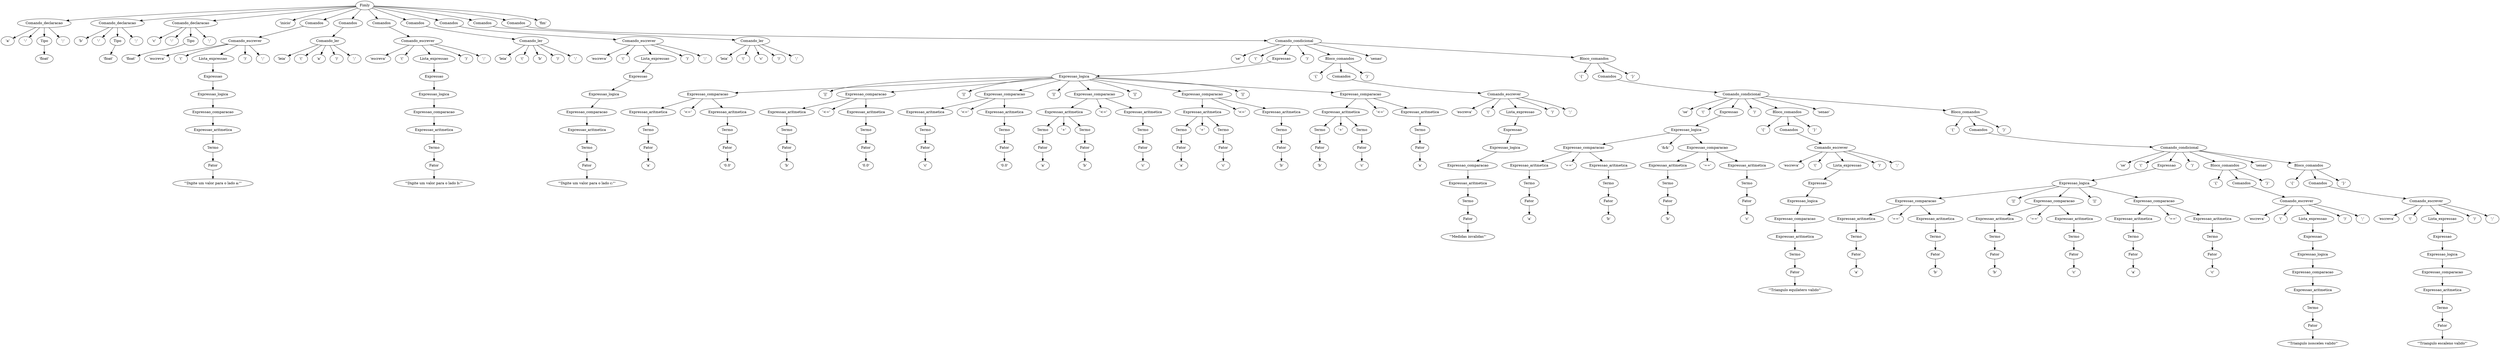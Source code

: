 digraph G {
n0 [label="Fimly"];
n1 [label="Comando_declaracao"];
n2 [label="'a'"];
n1 -> n2;
n3 [label="':'"];
n1 -> n3;
n4 [label="Tipo"];
n5 [label="'float'"];
n4 -> n5;
n1 -> n4;
n6 [label="';'"];
n1 -> n6;
n0 -> n1;
n7 [label="Comando_declaracao"];
n8 [label="'b'"];
n7 -> n8;
n9 [label="':'"];
n7 -> n9;
n10 [label="Tipo"];
n11 [label="'float'"];
n10 -> n11;
n7 -> n10;
n12 [label="';'"];
n7 -> n12;
n0 -> n7;
n13 [label="Comando_declaracao"];
n14 [label="'c'"];
n13 -> n14;
n15 [label="':'"];
n13 -> n15;
n16 [label="Tipo"];
n17 [label="'float'"];
n16 -> n17;
n13 -> n16;
n18 [label="';'"];
n13 -> n18;
n0 -> n13;
n19 [label="'inicio'"];
n0 -> n19;
n20 [label="Comandos"];
n21 [label="Comando_escrever"];
n22 [label="'escreva'"];
n21 -> n22;
n23 [label="'('"];
n21 -> n23;
n24 [label="Lista_expressao"];
n25 [label="Expressao"];
n26 [label="Expressao_logica"];
n27 [label="Expressao_comparacao"];
n28 [label="Expressao_aritmetica"];
n29 [label="Termo"];
n30 [label="Fator"];
n31 [label="'\"Digite um valor para o lado a:\"'"];
n30 -> n31;
n29 -> n30;
n28 -> n29;
n27 -> n28;
n26 -> n27;
n25 -> n26;
n24 -> n25;
n21 -> n24;
n32 [label="')'"];
n21 -> n32;
n33 [label="';'"];
n21 -> n33;
n20 -> n21;
n0 -> n20;
n34 [label="Comandos"];
n35 [label="Comando_ler"];
n36 [label="'leia'"];
n35 -> n36;
n37 [label="'('"];
n35 -> n37;
n38 [label="'a'"];
n35 -> n38;
n39 [label="')'"];
n35 -> n39;
n40 [label="';'"];
n35 -> n40;
n34 -> n35;
n0 -> n34;
n41 [label="Comandos"];
n42 [label="Comando_escrever"];
n43 [label="'escreva'"];
n42 -> n43;
n44 [label="'('"];
n42 -> n44;
n45 [label="Lista_expressao"];
n46 [label="Expressao"];
n47 [label="Expressao_logica"];
n48 [label="Expressao_comparacao"];
n49 [label="Expressao_aritmetica"];
n50 [label="Termo"];
n51 [label="Fator"];
n52 [label="'\"Digite um valor para o lado b:\"'"];
n51 -> n52;
n50 -> n51;
n49 -> n50;
n48 -> n49;
n47 -> n48;
n46 -> n47;
n45 -> n46;
n42 -> n45;
n53 [label="')'"];
n42 -> n53;
n54 [label="';'"];
n42 -> n54;
n41 -> n42;
n0 -> n41;
n55 [label="Comandos"];
n56 [label="Comando_ler"];
n57 [label="'leia'"];
n56 -> n57;
n58 [label="'('"];
n56 -> n58;
n59 [label="'b'"];
n56 -> n59;
n60 [label="')'"];
n56 -> n60;
n61 [label="';'"];
n56 -> n61;
n55 -> n56;
n0 -> n55;
n62 [label="Comandos"];
n63 [label="Comando_escrever"];
n64 [label="'escreva'"];
n63 -> n64;
n65 [label="'('"];
n63 -> n65;
n66 [label="Lista_expressao"];
n67 [label="Expressao"];
n68 [label="Expressao_logica"];
n69 [label="Expressao_comparacao"];
n70 [label="Expressao_aritmetica"];
n71 [label="Termo"];
n72 [label="Fator"];
n73 [label="'\"Digite um valor para o lado c:\"'"];
n72 -> n73;
n71 -> n72;
n70 -> n71;
n69 -> n70;
n68 -> n69;
n67 -> n68;
n66 -> n67;
n63 -> n66;
n74 [label="')'"];
n63 -> n74;
n75 [label="';'"];
n63 -> n75;
n62 -> n63;
n0 -> n62;
n76 [label="Comandos"];
n77 [label="Comando_ler"];
n78 [label="'leia'"];
n77 -> n78;
n79 [label="'('"];
n77 -> n79;
n80 [label="'c'"];
n77 -> n80;
n81 [label="')'"];
n77 -> n81;
n82 [label="';'"];
n77 -> n82;
n76 -> n77;
n0 -> n76;
n83 [label="Comandos"];
n84 [label="Comando_condicional"];
n85 [label="'se'"];
n84 -> n85;
n86 [label="'('"];
n84 -> n86;
n87 [label="Expressao"];
n88 [label="Expressao_logica"];
n89 [label="Expressao_comparacao"];
n90 [label="Expressao_aritmetica"];
n91 [label="Termo"];
n92 [label="Fator"];
n93 [label="'a'"];
n92 -> n93;
n91 -> n92;
n90 -> n91;
n89 -> n90;
n94 [label="'<='"];
n89 -> n94;
n95 [label="Expressao_aritmetica"];
n96 [label="Termo"];
n97 [label="Fator"];
n98 [label="'0.0'"];
n97 -> n98;
n96 -> n97;
n95 -> n96;
n89 -> n95;
n88 -> n89;
n99 [label="'||'"];
n88 -> n99;
n100 [label="Expressao_comparacao"];
n101 [label="Expressao_aritmetica"];
n102 [label="Termo"];
n103 [label="Fator"];
n104 [label="'b'"];
n103 -> n104;
n102 -> n103;
n101 -> n102;
n100 -> n101;
n105 [label="'<='"];
n100 -> n105;
n106 [label="Expressao_aritmetica"];
n107 [label="Termo"];
n108 [label="Fator"];
n109 [label="'0.0'"];
n108 -> n109;
n107 -> n108;
n106 -> n107;
n100 -> n106;
n88 -> n100;
n110 [label="'||'"];
n88 -> n110;
n111 [label="Expressao_comparacao"];
n112 [label="Expressao_aritmetica"];
n113 [label="Termo"];
n114 [label="Fator"];
n115 [label="'c'"];
n114 -> n115;
n113 -> n114;
n112 -> n113;
n111 -> n112;
n116 [label="'<='"];
n111 -> n116;
n117 [label="Expressao_aritmetica"];
n118 [label="Termo"];
n119 [label="Fator"];
n120 [label="'0.0'"];
n119 -> n120;
n118 -> n119;
n117 -> n118;
n111 -> n117;
n88 -> n111;
n121 [label="'||'"];
n88 -> n121;
n122 [label="Expressao_comparacao"];
n123 [label="Expressao_aritmetica"];
n124 [label="Termo"];
n125 [label="Fator"];
n126 [label="'a'"];
n125 -> n126;
n124 -> n125;
n123 -> n124;
n127 [label="'+'"];
n123 -> n127;
n128 [label="Termo"];
n129 [label="Fator"];
n130 [label="'b'"];
n129 -> n130;
n128 -> n129;
n123 -> n128;
n122 -> n123;
n131 [label="'<='"];
n122 -> n131;
n132 [label="Expressao_aritmetica"];
n133 [label="Termo"];
n134 [label="Fator"];
n135 [label="'c'"];
n134 -> n135;
n133 -> n134;
n132 -> n133;
n122 -> n132;
n88 -> n122;
n136 [label="'||'"];
n88 -> n136;
n137 [label="Expressao_comparacao"];
n138 [label="Expressao_aritmetica"];
n139 [label="Termo"];
n140 [label="Fator"];
n141 [label="'a'"];
n140 -> n141;
n139 -> n140;
n138 -> n139;
n142 [label="'+'"];
n138 -> n142;
n143 [label="Termo"];
n144 [label="Fator"];
n145 [label="'c'"];
n144 -> n145;
n143 -> n144;
n138 -> n143;
n137 -> n138;
n146 [label="'<='"];
n137 -> n146;
n147 [label="Expressao_aritmetica"];
n148 [label="Termo"];
n149 [label="Fator"];
n150 [label="'b'"];
n149 -> n150;
n148 -> n149;
n147 -> n148;
n137 -> n147;
n88 -> n137;
n151 [label="'||'"];
n88 -> n151;
n152 [label="Expressao_comparacao"];
n153 [label="Expressao_aritmetica"];
n154 [label="Termo"];
n155 [label="Fator"];
n156 [label="'b'"];
n155 -> n156;
n154 -> n155;
n153 -> n154;
n157 [label="'+'"];
n153 -> n157;
n158 [label="Termo"];
n159 [label="Fator"];
n160 [label="'c'"];
n159 -> n160;
n158 -> n159;
n153 -> n158;
n152 -> n153;
n161 [label="'<='"];
n152 -> n161;
n162 [label="Expressao_aritmetica"];
n163 [label="Termo"];
n164 [label="Fator"];
n165 [label="'a'"];
n164 -> n165;
n163 -> n164;
n162 -> n163;
n152 -> n162;
n88 -> n152;
n87 -> n88;
n84 -> n87;
n166 [label="')'"];
n84 -> n166;
n167 [label="Bloco_comandos"];
n168 [label="'{'"];
n167 -> n168;
n169 [label="Comandos"];
n170 [label="Comando_escrever"];
n171 [label="'escreva'"];
n170 -> n171;
n172 [label="'('"];
n170 -> n172;
n173 [label="Lista_expressao"];
n174 [label="Expressao"];
n175 [label="Expressao_logica"];
n176 [label="Expressao_comparacao"];
n177 [label="Expressao_aritmetica"];
n178 [label="Termo"];
n179 [label="Fator"];
n180 [label="'\"Medidas invalidas\"'"];
n179 -> n180;
n178 -> n179;
n177 -> n178;
n176 -> n177;
n175 -> n176;
n174 -> n175;
n173 -> n174;
n170 -> n173;
n181 [label="')'"];
n170 -> n181;
n182 [label="';'"];
n170 -> n182;
n169 -> n170;
n167 -> n169;
n183 [label="'}'"];
n167 -> n183;
n84 -> n167;
n184 [label="'senao'"];
n84 -> n184;
n185 [label="Bloco_comandos"];
n186 [label="'{'"];
n185 -> n186;
n187 [label="Comandos"];
n188 [label="Comando_condicional"];
n189 [label="'se'"];
n188 -> n189;
n190 [label="'('"];
n188 -> n190;
n191 [label="Expressao"];
n192 [label="Expressao_logica"];
n193 [label="Expressao_comparacao"];
n194 [label="Expressao_aritmetica"];
n195 [label="Termo"];
n196 [label="Fator"];
n197 [label="'a'"];
n196 -> n197;
n195 -> n196;
n194 -> n195;
n193 -> n194;
n198 [label="'=='"];
n193 -> n198;
n199 [label="Expressao_aritmetica"];
n200 [label="Termo"];
n201 [label="Fator"];
n202 [label="'b'"];
n201 -> n202;
n200 -> n201;
n199 -> n200;
n193 -> n199;
n192 -> n193;
n203 [label="'&&'"];
n192 -> n203;
n204 [label="Expressao_comparacao"];
n205 [label="Expressao_aritmetica"];
n206 [label="Termo"];
n207 [label="Fator"];
n208 [label="'b'"];
n207 -> n208;
n206 -> n207;
n205 -> n206;
n204 -> n205;
n209 [label="'=='"];
n204 -> n209;
n210 [label="Expressao_aritmetica"];
n211 [label="Termo"];
n212 [label="Fator"];
n213 [label="'c'"];
n212 -> n213;
n211 -> n212;
n210 -> n211;
n204 -> n210;
n192 -> n204;
n191 -> n192;
n188 -> n191;
n214 [label="')'"];
n188 -> n214;
n215 [label="Bloco_comandos"];
n216 [label="'{'"];
n215 -> n216;
n217 [label="Comandos"];
n218 [label="Comando_escrever"];
n219 [label="'escreva'"];
n218 -> n219;
n220 [label="'('"];
n218 -> n220;
n221 [label="Lista_expressao"];
n222 [label="Expressao"];
n223 [label="Expressao_logica"];
n224 [label="Expressao_comparacao"];
n225 [label="Expressao_aritmetica"];
n226 [label="Termo"];
n227 [label="Fator"];
n228 [label="'\"Triangulo equilatero valido\"'"];
n227 -> n228;
n226 -> n227;
n225 -> n226;
n224 -> n225;
n223 -> n224;
n222 -> n223;
n221 -> n222;
n218 -> n221;
n229 [label="')'"];
n218 -> n229;
n230 [label="';'"];
n218 -> n230;
n217 -> n218;
n215 -> n217;
n231 [label="'}'"];
n215 -> n231;
n188 -> n215;
n232 [label="'senao'"];
n188 -> n232;
n233 [label="Bloco_comandos"];
n234 [label="'{'"];
n233 -> n234;
n235 [label="Comandos"];
n236 [label="Comando_condicional"];
n237 [label="'se'"];
n236 -> n237;
n238 [label="'('"];
n236 -> n238;
n239 [label="Expressao"];
n240 [label="Expressao_logica"];
n241 [label="Expressao_comparacao"];
n242 [label="Expressao_aritmetica"];
n243 [label="Termo"];
n244 [label="Fator"];
n245 [label="'a'"];
n244 -> n245;
n243 -> n244;
n242 -> n243;
n241 -> n242;
n246 [label="'=='"];
n241 -> n246;
n247 [label="Expressao_aritmetica"];
n248 [label="Termo"];
n249 [label="Fator"];
n250 [label="'b'"];
n249 -> n250;
n248 -> n249;
n247 -> n248;
n241 -> n247;
n240 -> n241;
n251 [label="'||'"];
n240 -> n251;
n252 [label="Expressao_comparacao"];
n253 [label="Expressao_aritmetica"];
n254 [label="Termo"];
n255 [label="Fator"];
n256 [label="'b'"];
n255 -> n256;
n254 -> n255;
n253 -> n254;
n252 -> n253;
n257 [label="'=='"];
n252 -> n257;
n258 [label="Expressao_aritmetica"];
n259 [label="Termo"];
n260 [label="Fator"];
n261 [label="'c'"];
n260 -> n261;
n259 -> n260;
n258 -> n259;
n252 -> n258;
n240 -> n252;
n262 [label="'||'"];
n240 -> n262;
n263 [label="Expressao_comparacao"];
n264 [label="Expressao_aritmetica"];
n265 [label="Termo"];
n266 [label="Fator"];
n267 [label="'a'"];
n266 -> n267;
n265 -> n266;
n264 -> n265;
n263 -> n264;
n268 [label="'=='"];
n263 -> n268;
n269 [label="Expressao_aritmetica"];
n270 [label="Termo"];
n271 [label="Fator"];
n272 [label="'c'"];
n271 -> n272;
n270 -> n271;
n269 -> n270;
n263 -> n269;
n240 -> n263;
n239 -> n240;
n236 -> n239;
n273 [label="')'"];
n236 -> n273;
n274 [label="Bloco_comandos"];
n275 [label="'{'"];
n274 -> n275;
n276 [label="Comandos"];
n277 [label="Comando_escrever"];
n278 [label="'escreva'"];
n277 -> n278;
n279 [label="'('"];
n277 -> n279;
n280 [label="Lista_expressao"];
n281 [label="Expressao"];
n282 [label="Expressao_logica"];
n283 [label="Expressao_comparacao"];
n284 [label="Expressao_aritmetica"];
n285 [label="Termo"];
n286 [label="Fator"];
n287 [label="'\"Triangulo isosceles valido\"'"];
n286 -> n287;
n285 -> n286;
n284 -> n285;
n283 -> n284;
n282 -> n283;
n281 -> n282;
n280 -> n281;
n277 -> n280;
n288 [label="')'"];
n277 -> n288;
n289 [label="';'"];
n277 -> n289;
n276 -> n277;
n274 -> n276;
n290 [label="'}'"];
n274 -> n290;
n236 -> n274;
n291 [label="'senao'"];
n236 -> n291;
n292 [label="Bloco_comandos"];
n293 [label="'{'"];
n292 -> n293;
n294 [label="Comandos"];
n295 [label="Comando_escrever"];
n296 [label="'escreva'"];
n295 -> n296;
n297 [label="'('"];
n295 -> n297;
n298 [label="Lista_expressao"];
n299 [label="Expressao"];
n300 [label="Expressao_logica"];
n301 [label="Expressao_comparacao"];
n302 [label="Expressao_aritmetica"];
n303 [label="Termo"];
n304 [label="Fator"];
n305 [label="'\"Triangulo escaleno valido\"'"];
n304 -> n305;
n303 -> n304;
n302 -> n303;
n301 -> n302;
n300 -> n301;
n299 -> n300;
n298 -> n299;
n295 -> n298;
n306 [label="')'"];
n295 -> n306;
n307 [label="';'"];
n295 -> n307;
n294 -> n295;
n292 -> n294;
n308 [label="'}'"];
n292 -> n308;
n236 -> n292;
n235 -> n236;
n233 -> n235;
n309 [label="'}'"];
n233 -> n309;
n188 -> n233;
n187 -> n188;
n185 -> n187;
n310 [label="'}'"];
n185 -> n310;
n84 -> n185;
n83 -> n84;
n0 -> n83;
n311 [label="'fim'"];
n0 -> n311;
}